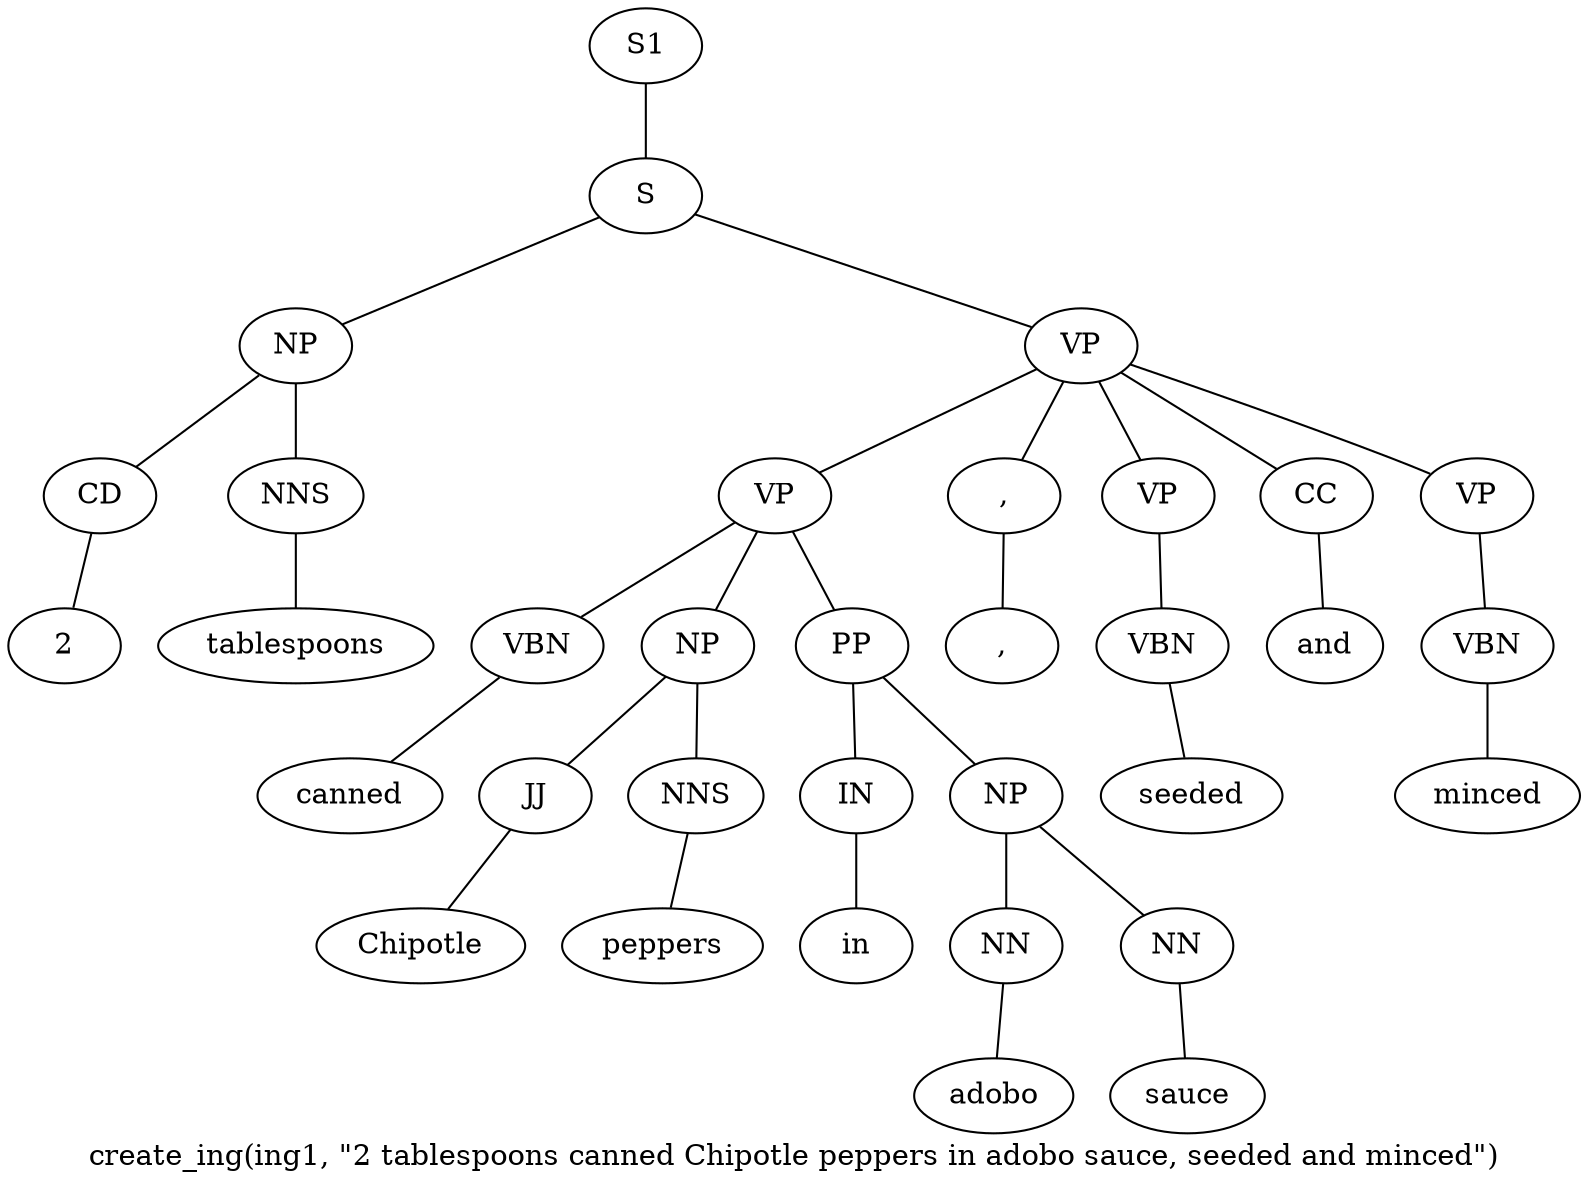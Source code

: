 graph SyntaxGraph {
	label = "create_ing(ing1, \"2 tablespoons canned Chipotle peppers in adobo sauce, seeded and minced\")";
	Node0 [label="S1"];
	Node1 [label="S"];
	Node2 [label="NP"];
	Node3 [label="CD"];
	Node4 [label="2"];
	Node5 [label="NNS"];
	Node6 [label="tablespoons"];
	Node7 [label="VP"];
	Node8 [label="VP"];
	Node9 [label="VBN"];
	Node10 [label="canned"];
	Node11 [label="NP"];
	Node12 [label="JJ"];
	Node13 [label="Chipotle"];
	Node14 [label="NNS"];
	Node15 [label="peppers"];
	Node16 [label="PP"];
	Node17 [label="IN"];
	Node18 [label="in"];
	Node19 [label="NP"];
	Node20 [label="NN"];
	Node21 [label="adobo"];
	Node22 [label="NN"];
	Node23 [label="sauce"];
	Node24 [label=","];
	Node25 [label=","];
	Node26 [label="VP"];
	Node27 [label="VBN"];
	Node28 [label="seeded"];
	Node29 [label="CC"];
	Node30 [label="and"];
	Node31 [label="VP"];
	Node32 [label="VBN"];
	Node33 [label="minced"];

	Node0 -- Node1;
	Node1 -- Node2;
	Node1 -- Node7;
	Node2 -- Node3;
	Node2 -- Node5;
	Node3 -- Node4;
	Node5 -- Node6;
	Node7 -- Node8;
	Node7 -- Node24;
	Node7 -- Node26;
	Node7 -- Node29;
	Node7 -- Node31;
	Node8 -- Node9;
	Node8 -- Node11;
	Node8 -- Node16;
	Node9 -- Node10;
	Node11 -- Node12;
	Node11 -- Node14;
	Node12 -- Node13;
	Node14 -- Node15;
	Node16 -- Node17;
	Node16 -- Node19;
	Node17 -- Node18;
	Node19 -- Node20;
	Node19 -- Node22;
	Node20 -- Node21;
	Node22 -- Node23;
	Node24 -- Node25;
	Node26 -- Node27;
	Node27 -- Node28;
	Node29 -- Node30;
	Node31 -- Node32;
	Node32 -- Node33;
}